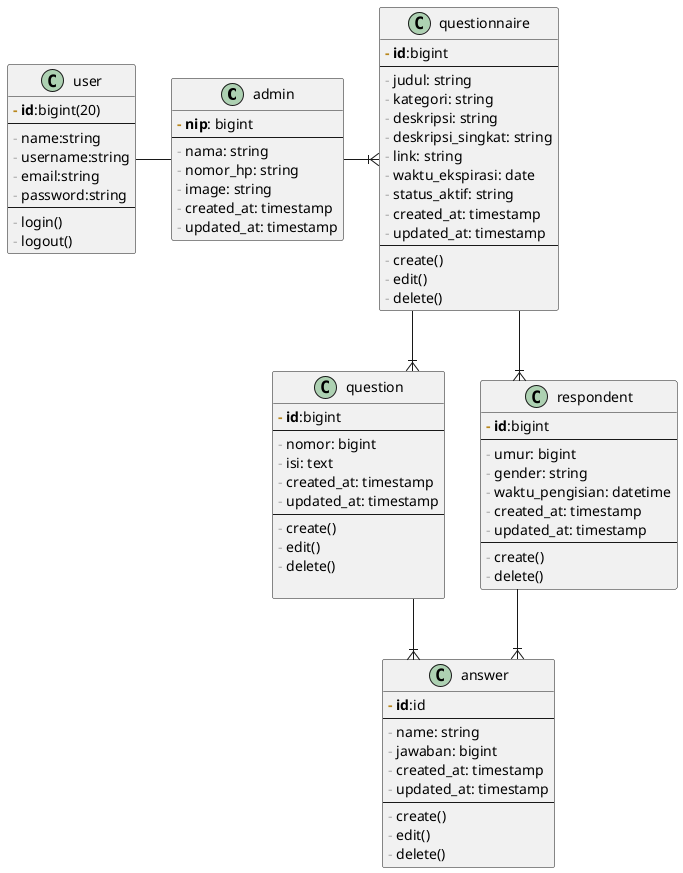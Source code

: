 @startuml "ERD"

skinparam linetype ortho

!define primary_key(x) <b><color:#b8861b>-</color> x</b>
!define foreign_key(x) <color:#aaaaaa>-</color> x
!define column(x) <color:#aaaaaa>-</color> x

class admin {
    primary_key(nip): bigint
    --
    column(nama): string
    column(nomor_hp): string
    column(image): string
    column(created_at): timestamp
    column(updated_at): timestamp
}


class answer {
    primary_key(id):id
    --
    column(name): string
    column(jawaban): bigint
    column(created_at): timestamp
    column(updated_at): timestamp
    --
    column(create())
    column(edit())
    column(delete())
}

class question {
    primary_key(id):bigint
    --
    column(nomor): bigint
    column(isi): text
    column(created_at): timestamp
    column(updated_at): timestamp
    --
    column(create())
    column(edit())
    column(delete())

}

class questionnaire {
    primary_key(id):bigint
    --
    column(judul): string
    column(kategori): string
    column(deskripsi): string
    column(deskripsi_singkat): string
    column(link): string
    column(waktu_ekspirasi): date
    column(status_aktif): string
    column(created_at): timestamp
    column(updated_at): timestamp
    --
    column(create())
    column(edit())
    column(delete())
}


class respondent {
    primary_key(id):bigint
    --
    column(umur): bigint
    column(gender): string
    column(waktu_pengisian): datetime
    column(created_at): timestamp
    column(updated_at): timestamp
    --
    column(create())
    column(delete())
}

class user {
    primary_key(id):bigint(20)
    --
    column(name):string
    column(username):string
    column(email):string
    column(password):string
    --
    column(login())
    column(logout())
}

' Relationship
admin --left-- user
admin --right|{ questionnaire
questionnaire --|{ question
questionnaire --|{ respondent
respondent --|{ answer
question --|{ answer

@enduml

